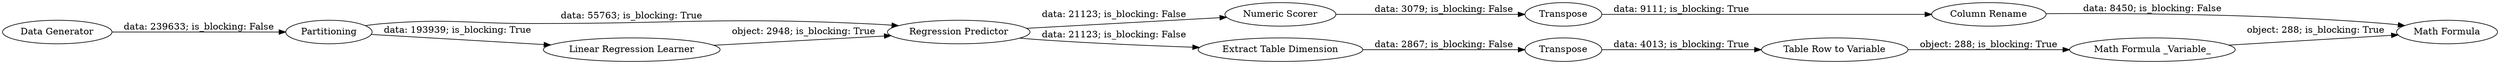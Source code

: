 digraph {
	"7828821630228085584_3" [label="Regression Predictor"]
	"7828821630228085584_12" [label=Transpose]
	"7828821630228085584_2" [label="Linear Regression Learner"]
	"7828821630228085584_13" [label="Table Row to Variable"]
	"7828821630228085584_8" [label="Math Formula"]
	"7828821630228085584_14" [label="Math Formula _Variable_"]
	"7828821630228085584_1" [label="Data Generator"]
	"7828821630228085584_9" [label=Transpose]
	"7828821630228085584_10" [label="Column Rename"]
	"7828821630228085584_5" [label="Numeric Scorer"]
	"7828821630228085584_11" [label="Extract Table Dimension"]
	"7828821630228085584_4" [label=Partitioning]
	"7828821630228085584_2" -> "7828821630228085584_3" [label="object: 2948; is_blocking: True"]
	"7828821630228085584_5" -> "7828821630228085584_9" [label="data: 3079; is_blocking: False"]
	"7828821630228085584_11" -> "7828821630228085584_12" [label="data: 2867; is_blocking: False"]
	"7828821630228085584_3" -> "7828821630228085584_5" [label="data: 21123; is_blocking: False"]
	"7828821630228085584_12" -> "7828821630228085584_13" [label="data: 4013; is_blocking: True"]
	"7828821630228085584_9" -> "7828821630228085584_10" [label="data: 9111; is_blocking: True"]
	"7828821630228085584_1" -> "7828821630228085584_4" [label="data: 239633; is_blocking: False"]
	"7828821630228085584_3" -> "7828821630228085584_11" [label="data: 21123; is_blocking: False"]
	"7828821630228085584_4" -> "7828821630228085584_2" [label="data: 193939; is_blocking: True"]
	"7828821630228085584_13" -> "7828821630228085584_14" [label="object: 288; is_blocking: True"]
	"7828821630228085584_10" -> "7828821630228085584_8" [label="data: 8450; is_blocking: False"]
	"7828821630228085584_4" -> "7828821630228085584_3" [label="data: 55763; is_blocking: True"]
	"7828821630228085584_14" -> "7828821630228085584_8" [label="object: 288; is_blocking: True"]
	rankdir=LR
}
